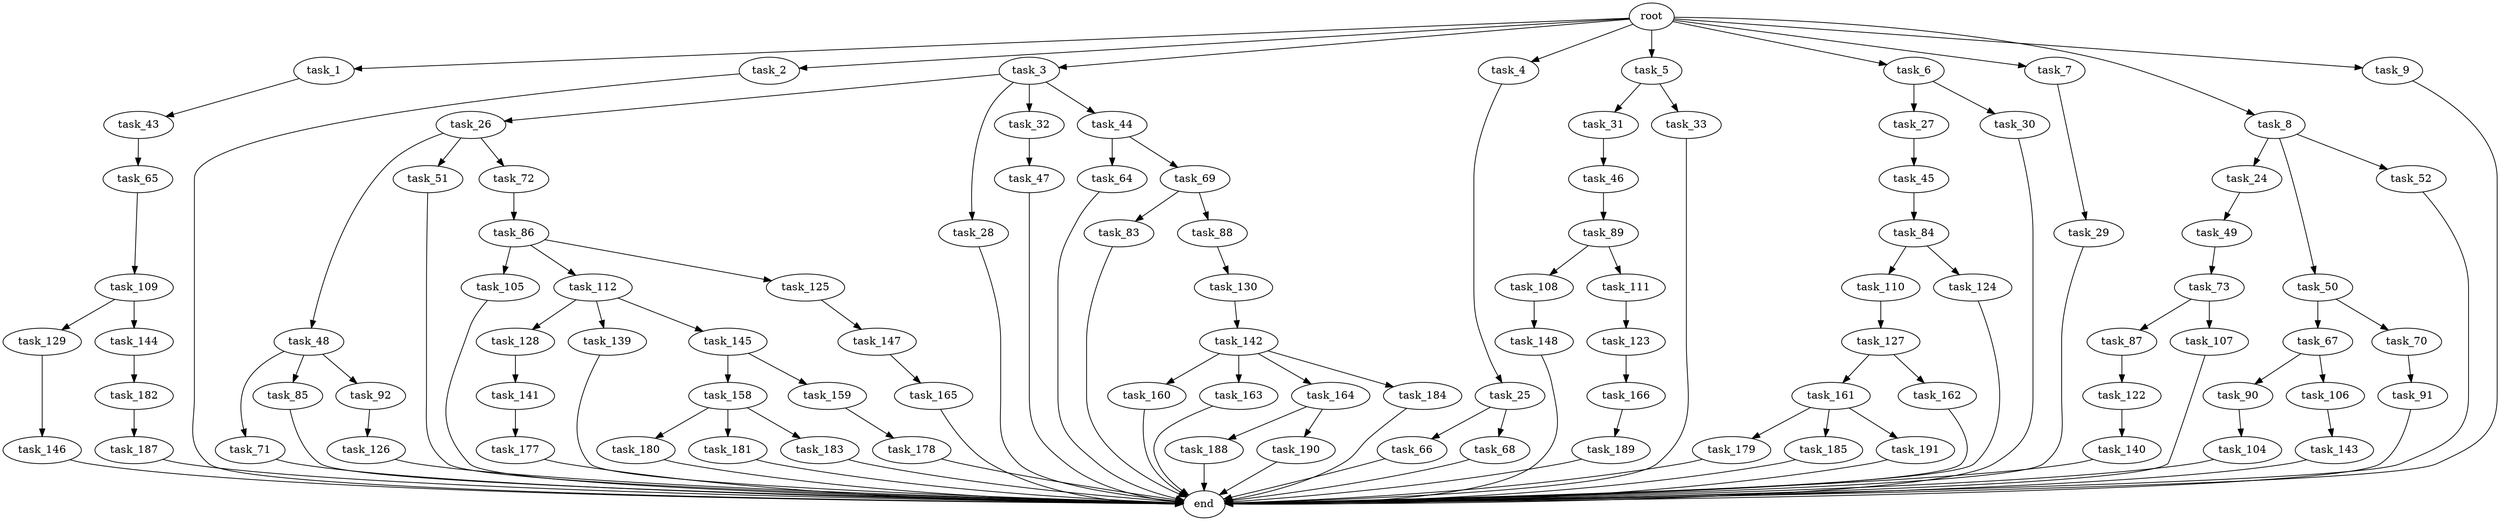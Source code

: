 digraph G {
  root [size="0.000000"];
  task_1 [size="1024.000000"];
  task_2 [size="1024.000000"];
  task_3 [size="1024.000000"];
  task_4 [size="1024.000000"];
  task_5 [size="1024.000000"];
  task_6 [size="1024.000000"];
  task_7 [size="1024.000000"];
  task_8 [size="1024.000000"];
  task_9 [size="1024.000000"];
  task_24 [size="77309411328.000000"];
  task_25 [size="77309411328.000000"];
  task_26 [size="214748364800.000000"];
  task_27 [size="137438953472.000000"];
  task_28 [size="214748364800.000000"];
  task_29 [size="77309411328.000000"];
  task_30 [size="137438953472.000000"];
  task_31 [size="420906795008.000000"];
  task_32 [size="214748364800.000000"];
  task_33 [size="420906795008.000000"];
  task_43 [size="34359738368.000000"];
  task_44 [size="214748364800.000000"];
  task_45 [size="549755813888.000000"];
  task_46 [size="695784701952.000000"];
  task_47 [size="858993459200.000000"];
  task_48 [size="137438953472.000000"];
  task_49 [size="695784701952.000000"];
  task_50 [size="77309411328.000000"];
  task_51 [size="137438953472.000000"];
  task_52 [size="77309411328.000000"];
  task_64 [size="137438953472.000000"];
  task_65 [size="695784701952.000000"];
  task_66 [size="420906795008.000000"];
  task_67 [size="77309411328.000000"];
  task_68 [size="420906795008.000000"];
  task_69 [size="137438953472.000000"];
  task_70 [size="77309411328.000000"];
  task_71 [size="214748364800.000000"];
  task_72 [size="137438953472.000000"];
  task_73 [size="34359738368.000000"];
  task_83 [size="309237645312.000000"];
  task_84 [size="549755813888.000000"];
  task_85 [size="214748364800.000000"];
  task_86 [size="549755813888.000000"];
  task_87 [size="695784701952.000000"];
  task_88 [size="309237645312.000000"];
  task_89 [size="137438953472.000000"];
  task_90 [size="137438953472.000000"];
  task_91 [size="420906795008.000000"];
  task_92 [size="214748364800.000000"];
  task_104 [size="214748364800.000000"];
  task_105 [size="549755813888.000000"];
  task_106 [size="137438953472.000000"];
  task_107 [size="695784701952.000000"];
  task_108 [size="858993459200.000000"];
  task_109 [size="214748364800.000000"];
  task_110 [size="858993459200.000000"];
  task_111 [size="858993459200.000000"];
  task_112 [size="549755813888.000000"];
  task_122 [size="549755813888.000000"];
  task_123 [size="695784701952.000000"];
  task_124 [size="858993459200.000000"];
  task_125 [size="549755813888.000000"];
  task_126 [size="137438953472.000000"];
  task_127 [size="214748364800.000000"];
  task_128 [size="858993459200.000000"];
  task_129 [size="34359738368.000000"];
  task_130 [size="34359738368.000000"];
  task_139 [size="858993459200.000000"];
  task_140 [size="549755813888.000000"];
  task_141 [size="858993459200.000000"];
  task_142 [size="549755813888.000000"];
  task_143 [size="695784701952.000000"];
  task_144 [size="34359738368.000000"];
  task_145 [size="858993459200.000000"];
  task_146 [size="549755813888.000000"];
  task_147 [size="34359738368.000000"];
  task_148 [size="77309411328.000000"];
  task_158 [size="214748364800.000000"];
  task_159 [size="214748364800.000000"];
  task_160 [size="695784701952.000000"];
  task_161 [size="214748364800.000000"];
  task_162 [size="214748364800.000000"];
  task_163 [size="695784701952.000000"];
  task_164 [size="695784701952.000000"];
  task_165 [size="309237645312.000000"];
  task_166 [size="309237645312.000000"];
  task_177 [size="214748364800.000000"];
  task_178 [size="420906795008.000000"];
  task_179 [size="77309411328.000000"];
  task_180 [size="137438953472.000000"];
  task_181 [size="137438953472.000000"];
  task_182 [size="214748364800.000000"];
  task_183 [size="137438953472.000000"];
  task_184 [size="695784701952.000000"];
  task_185 [size="77309411328.000000"];
  task_187 [size="309237645312.000000"];
  task_188 [size="695784701952.000000"];
  task_189 [size="137438953472.000000"];
  task_190 [size="695784701952.000000"];
  task_191 [size="77309411328.000000"];
  end [size="0.000000"];

  root -> task_1 [size="1.000000"];
  root -> task_2 [size="1.000000"];
  root -> task_3 [size="1.000000"];
  root -> task_4 [size="1.000000"];
  root -> task_5 [size="1.000000"];
  root -> task_6 [size="1.000000"];
  root -> task_7 [size="1.000000"];
  root -> task_8 [size="1.000000"];
  root -> task_9 [size="1.000000"];
  task_1 -> task_43 [size="33554432.000000"];
  task_2 -> end [size="1.000000"];
  task_3 -> task_26 [size="209715200.000000"];
  task_3 -> task_28 [size="209715200.000000"];
  task_3 -> task_32 [size="209715200.000000"];
  task_3 -> task_44 [size="209715200.000000"];
  task_4 -> task_25 [size="75497472.000000"];
  task_5 -> task_31 [size="411041792.000000"];
  task_5 -> task_33 [size="411041792.000000"];
  task_6 -> task_27 [size="134217728.000000"];
  task_6 -> task_30 [size="134217728.000000"];
  task_7 -> task_29 [size="75497472.000000"];
  task_8 -> task_24 [size="75497472.000000"];
  task_8 -> task_50 [size="75497472.000000"];
  task_8 -> task_52 [size="75497472.000000"];
  task_9 -> end [size="1.000000"];
  task_24 -> task_49 [size="679477248.000000"];
  task_25 -> task_66 [size="411041792.000000"];
  task_25 -> task_68 [size="411041792.000000"];
  task_26 -> task_48 [size="134217728.000000"];
  task_26 -> task_51 [size="134217728.000000"];
  task_26 -> task_72 [size="134217728.000000"];
  task_27 -> task_45 [size="536870912.000000"];
  task_28 -> end [size="1.000000"];
  task_29 -> end [size="1.000000"];
  task_30 -> end [size="1.000000"];
  task_31 -> task_46 [size="679477248.000000"];
  task_32 -> task_47 [size="838860800.000000"];
  task_33 -> end [size="1.000000"];
  task_43 -> task_65 [size="679477248.000000"];
  task_44 -> task_64 [size="134217728.000000"];
  task_44 -> task_69 [size="134217728.000000"];
  task_45 -> task_84 [size="536870912.000000"];
  task_46 -> task_89 [size="134217728.000000"];
  task_47 -> end [size="1.000000"];
  task_48 -> task_71 [size="209715200.000000"];
  task_48 -> task_85 [size="209715200.000000"];
  task_48 -> task_92 [size="209715200.000000"];
  task_49 -> task_73 [size="33554432.000000"];
  task_50 -> task_67 [size="75497472.000000"];
  task_50 -> task_70 [size="75497472.000000"];
  task_51 -> end [size="1.000000"];
  task_52 -> end [size="1.000000"];
  task_64 -> end [size="1.000000"];
  task_65 -> task_109 [size="209715200.000000"];
  task_66 -> end [size="1.000000"];
  task_67 -> task_90 [size="134217728.000000"];
  task_67 -> task_106 [size="134217728.000000"];
  task_68 -> end [size="1.000000"];
  task_69 -> task_83 [size="301989888.000000"];
  task_69 -> task_88 [size="301989888.000000"];
  task_70 -> task_91 [size="411041792.000000"];
  task_71 -> end [size="1.000000"];
  task_72 -> task_86 [size="536870912.000000"];
  task_73 -> task_87 [size="679477248.000000"];
  task_73 -> task_107 [size="679477248.000000"];
  task_83 -> end [size="1.000000"];
  task_84 -> task_110 [size="838860800.000000"];
  task_84 -> task_124 [size="838860800.000000"];
  task_85 -> end [size="1.000000"];
  task_86 -> task_105 [size="536870912.000000"];
  task_86 -> task_112 [size="536870912.000000"];
  task_86 -> task_125 [size="536870912.000000"];
  task_87 -> task_122 [size="536870912.000000"];
  task_88 -> task_130 [size="33554432.000000"];
  task_89 -> task_108 [size="838860800.000000"];
  task_89 -> task_111 [size="838860800.000000"];
  task_90 -> task_104 [size="209715200.000000"];
  task_91 -> end [size="1.000000"];
  task_92 -> task_126 [size="134217728.000000"];
  task_104 -> end [size="1.000000"];
  task_105 -> end [size="1.000000"];
  task_106 -> task_143 [size="679477248.000000"];
  task_107 -> end [size="1.000000"];
  task_108 -> task_148 [size="75497472.000000"];
  task_109 -> task_129 [size="33554432.000000"];
  task_109 -> task_144 [size="33554432.000000"];
  task_110 -> task_127 [size="209715200.000000"];
  task_111 -> task_123 [size="679477248.000000"];
  task_112 -> task_128 [size="838860800.000000"];
  task_112 -> task_139 [size="838860800.000000"];
  task_112 -> task_145 [size="838860800.000000"];
  task_122 -> task_140 [size="536870912.000000"];
  task_123 -> task_166 [size="301989888.000000"];
  task_124 -> end [size="1.000000"];
  task_125 -> task_147 [size="33554432.000000"];
  task_126 -> end [size="1.000000"];
  task_127 -> task_161 [size="209715200.000000"];
  task_127 -> task_162 [size="209715200.000000"];
  task_128 -> task_141 [size="838860800.000000"];
  task_129 -> task_146 [size="536870912.000000"];
  task_130 -> task_142 [size="536870912.000000"];
  task_139 -> end [size="1.000000"];
  task_140 -> end [size="1.000000"];
  task_141 -> task_177 [size="209715200.000000"];
  task_142 -> task_160 [size="679477248.000000"];
  task_142 -> task_163 [size="679477248.000000"];
  task_142 -> task_164 [size="679477248.000000"];
  task_142 -> task_184 [size="679477248.000000"];
  task_143 -> end [size="1.000000"];
  task_144 -> task_182 [size="209715200.000000"];
  task_145 -> task_158 [size="209715200.000000"];
  task_145 -> task_159 [size="209715200.000000"];
  task_146 -> end [size="1.000000"];
  task_147 -> task_165 [size="301989888.000000"];
  task_148 -> end [size="1.000000"];
  task_158 -> task_180 [size="134217728.000000"];
  task_158 -> task_181 [size="134217728.000000"];
  task_158 -> task_183 [size="134217728.000000"];
  task_159 -> task_178 [size="411041792.000000"];
  task_160 -> end [size="1.000000"];
  task_161 -> task_179 [size="75497472.000000"];
  task_161 -> task_185 [size="75497472.000000"];
  task_161 -> task_191 [size="75497472.000000"];
  task_162 -> end [size="1.000000"];
  task_163 -> end [size="1.000000"];
  task_164 -> task_188 [size="679477248.000000"];
  task_164 -> task_190 [size="679477248.000000"];
  task_165 -> end [size="1.000000"];
  task_166 -> task_189 [size="134217728.000000"];
  task_177 -> end [size="1.000000"];
  task_178 -> end [size="1.000000"];
  task_179 -> end [size="1.000000"];
  task_180 -> end [size="1.000000"];
  task_181 -> end [size="1.000000"];
  task_182 -> task_187 [size="301989888.000000"];
  task_183 -> end [size="1.000000"];
  task_184 -> end [size="1.000000"];
  task_185 -> end [size="1.000000"];
  task_187 -> end [size="1.000000"];
  task_188 -> end [size="1.000000"];
  task_189 -> end [size="1.000000"];
  task_190 -> end [size="1.000000"];
  task_191 -> end [size="1.000000"];
}

